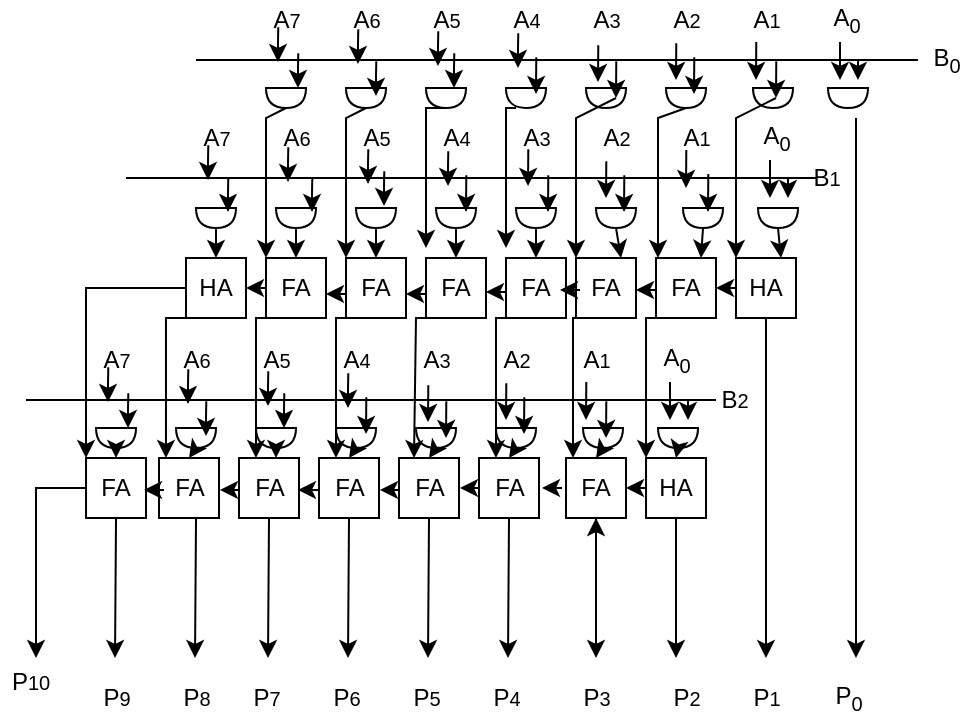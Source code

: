 <mxfile version="20.0.1" type="device"><diagram id="r0BHar3qwV59_Dzv_xej" name="Page-1"><mxGraphModel dx="1186" dy="668" grid="1" gridSize="10" guides="1" tooltips="1" connect="1" arrows="1" fold="1" page="1" pageScale="1" pageWidth="827" pageHeight="1169" math="0" shadow="0"><root><mxCell id="0"/><mxCell id="1" parent="0"/><mxCell id="f47VKZK4qj-E-9FwaQjD-2" value="A&lt;span style=&quot;font-size: 10px;&quot;&gt;4&lt;/span&gt;" style="text;html=1;align=center;verticalAlign=middle;resizable=0;points=[];autosize=1;strokeColor=none;fillColor=none;" parent="1" vertex="1"><mxGeometry x="280" y="191" width="30" height="20" as="geometry"/></mxCell><mxCell id="f47VKZK4qj-E-9FwaQjD-3" value="A&lt;sub&gt;0&lt;/sub&gt;" style="text;html=1;align=center;verticalAlign=middle;resizable=0;points=[];autosize=1;strokeColor=none;fillColor=none;" parent="1" vertex="1"><mxGeometry x="440" y="191" width="30" height="20" as="geometry"/></mxCell><mxCell id="f47VKZK4qj-E-9FwaQjD-4" value="A&lt;span style=&quot;font-size: 10px;&quot;&gt;5&lt;/span&gt;" style="text;html=1;align=center;verticalAlign=middle;resizable=0;points=[];autosize=1;strokeColor=none;fillColor=none;" parent="1" vertex="1"><mxGeometry x="240" y="191" width="30" height="20" as="geometry"/></mxCell><mxCell id="f47VKZK4qj-E-9FwaQjD-5" value="A&lt;span style=&quot;font-size: 10px;&quot;&gt;3&lt;/span&gt;" style="text;html=1;align=center;verticalAlign=middle;resizable=0;points=[];autosize=1;strokeColor=none;fillColor=none;" parent="1" vertex="1"><mxGeometry x="320" y="191" width="30" height="20" as="geometry"/></mxCell><mxCell id="f47VKZK4qj-E-9FwaQjD-6" value="A&lt;span style=&quot;font-size: 10px;&quot;&gt;2&lt;/span&gt;" style="text;html=1;align=center;verticalAlign=middle;resizable=0;points=[];autosize=1;strokeColor=none;fillColor=none;" parent="1" vertex="1"><mxGeometry x="360" y="191" width="30" height="20" as="geometry"/></mxCell><mxCell id="f47VKZK4qj-E-9FwaQjD-7" value="A&lt;span style=&quot;font-size: 10px;&quot;&gt;1&lt;/span&gt;" style="text;html=1;align=center;verticalAlign=middle;resizable=0;points=[];autosize=1;strokeColor=none;fillColor=none;" parent="1" vertex="1"><mxGeometry x="400" y="191" width="30" height="20" as="geometry"/></mxCell><mxCell id="f47VKZK4qj-E-9FwaQjD-10" value="A&lt;span style=&quot;font-size: 10px;&quot;&gt;6&lt;/span&gt;" style="text;html=1;align=center;verticalAlign=middle;resizable=0;points=[];autosize=1;strokeColor=none;fillColor=none;" parent="1" vertex="1"><mxGeometry x="200" y="191" width="30" height="20" as="geometry"/></mxCell><mxCell id="f47VKZK4qj-E-9FwaQjD-11" value="A&lt;span style=&quot;font-size: 10px;&quot;&gt;7&lt;br&gt;&lt;/span&gt;" style="text;html=1;align=center;verticalAlign=middle;resizable=0;points=[];autosize=1;strokeColor=none;fillColor=none;" parent="1" vertex="1"><mxGeometry x="160" y="191" width="30" height="20" as="geometry"/></mxCell><mxCell id="f47VKZK4qj-E-9FwaQjD-14" value="B&lt;sub&gt;0&lt;/sub&gt;" style="text;html=1;align=center;verticalAlign=middle;resizable=0;points=[];autosize=1;strokeColor=none;fillColor=none;" parent="1" vertex="1"><mxGeometry x="490" y="211" width="30" height="20" as="geometry"/></mxCell><mxCell id="f47VKZK4qj-E-9FwaQjD-15" value="B&lt;span style=&quot;font-size: 10px;&quot;&gt;1&lt;/span&gt;" style="text;html=1;align=center;verticalAlign=middle;resizable=0;points=[];autosize=1;strokeColor=none;fillColor=none;" parent="1" vertex="1"><mxGeometry x="430" y="270" width="30" height="20" as="geometry"/></mxCell><mxCell id="f47VKZK4qj-E-9FwaQjD-16" value="B&lt;span style=&quot;font-size: 10px;&quot;&gt;2&lt;/span&gt;" style="text;html=1;align=center;verticalAlign=middle;resizable=0;points=[];autosize=1;strokeColor=none;fillColor=none;" parent="1" vertex="1"><mxGeometry x="384" y="381" width="30" height="20" as="geometry"/></mxCell><mxCell id="f47VKZK4qj-E-9FwaQjD-17" value="" style="shape=or;whiteSpace=wrap;html=1;rotation=90;" parent="1" vertex="1"><mxGeometry x="451" y="230" width="10" height="20" as="geometry"/></mxCell><mxCell id="f47VKZK4qj-E-9FwaQjD-20" value="" style="shape=or;whiteSpace=wrap;html=1;rotation=90;" parent="1" vertex="1"><mxGeometry x="413.5" y="230" width="10" height="20" as="geometry"/></mxCell><mxCell id="f47VKZK4qj-E-9FwaQjD-21" value="" style="shape=or;whiteSpace=wrap;html=1;rotation=90;" parent="1" vertex="1"><mxGeometry x="370" y="230" width="10" height="20" as="geometry"/></mxCell><mxCell id="f47VKZK4qj-E-9FwaQjD-22" value="" style="shape=or;whiteSpace=wrap;html=1;rotation=90;" parent="1" vertex="1"><mxGeometry x="330" y="230" width="10" height="20" as="geometry"/></mxCell><mxCell id="f47VKZK4qj-E-9FwaQjD-23" value="" style="shape=or;whiteSpace=wrap;html=1;rotation=90;" parent="1" vertex="1"><mxGeometry x="290" y="230" width="10" height="20" as="geometry"/></mxCell><mxCell id="f47VKZK4qj-E-9FwaQjD-24" value="" style="shape=or;whiteSpace=wrap;html=1;rotation=90;" parent="1" vertex="1"><mxGeometry x="250" y="230" width="10" height="20" as="geometry"/></mxCell><mxCell id="f47VKZK4qj-E-9FwaQjD-25" value="" style="shape=or;whiteSpace=wrap;html=1;rotation=90;" parent="1" vertex="1"><mxGeometry x="210" y="230" width="10" height="20" as="geometry"/></mxCell><mxCell id="f47VKZK4qj-E-9FwaQjD-26" value="" style="shape=or;whiteSpace=wrap;html=1;rotation=90;" parent="1" vertex="1"><mxGeometry x="170" y="230" width="10" height="20" as="geometry"/></mxCell><mxCell id="f47VKZK4qj-E-9FwaQjD-27" value="" style="shape=or;whiteSpace=wrap;html=1;rotation=90;" parent="1" vertex="1"><mxGeometry x="416" y="290" width="10" height="20" as="geometry"/></mxCell><mxCell id="f47VKZK4qj-E-9FwaQjD-28" value="" style="shape=or;whiteSpace=wrap;html=1;rotation=90;" parent="1" vertex="1"><mxGeometry x="378.5" y="290" width="10" height="20" as="geometry"/></mxCell><mxCell id="f47VKZK4qj-E-9FwaQjD-29" value="" style="shape=or;whiteSpace=wrap;html=1;rotation=90;" parent="1" vertex="1"><mxGeometry x="335" y="290" width="10" height="20" as="geometry"/></mxCell><mxCell id="f47VKZK4qj-E-9FwaQjD-30" value="" style="shape=or;whiteSpace=wrap;html=1;rotation=90;" parent="1" vertex="1"><mxGeometry x="295" y="290" width="10" height="20" as="geometry"/></mxCell><mxCell id="f47VKZK4qj-E-9FwaQjD-31" value="" style="shape=or;whiteSpace=wrap;html=1;rotation=90;" parent="1" vertex="1"><mxGeometry x="255" y="290" width="10" height="20" as="geometry"/></mxCell><mxCell id="f47VKZK4qj-E-9FwaQjD-32" value="" style="shape=or;whiteSpace=wrap;html=1;rotation=90;" parent="1" vertex="1"><mxGeometry x="215" y="290" width="10" height="20" as="geometry"/></mxCell><mxCell id="f47VKZK4qj-E-9FwaQjD-33" value="" style="shape=or;whiteSpace=wrap;html=1;rotation=90;" parent="1" vertex="1"><mxGeometry x="175" y="290" width="10" height="20" as="geometry"/></mxCell><mxCell id="f47VKZK4qj-E-9FwaQjD-34" value="" style="shape=or;whiteSpace=wrap;html=1;rotation=90;" parent="1" vertex="1"><mxGeometry x="135" y="290" width="10" height="20" as="geometry"/></mxCell><mxCell id="f47VKZK4qj-E-9FwaQjD-43" value="" style="endArrow=none;html=1;rounded=0;entryX=0.033;entryY=0.5;entryDx=0;entryDy=0;entryPerimeter=0;" parent="1" target="f47VKZK4qj-E-9FwaQjD-14" edge="1"><mxGeometry width="50" height="50" relative="1" as="geometry"><mxPoint x="130" y="221" as="sourcePoint"/><mxPoint x="490" y="221" as="targetPoint"/></mxGeometry></mxCell><mxCell id="f47VKZK4qj-E-9FwaQjD-44" value="" style="endArrow=classic;html=1;rounded=0;exitX=0.4;exitY=1.05;exitDx=0;exitDy=0;exitPerimeter=0;" parent="1" source="f47VKZK4qj-E-9FwaQjD-3" edge="1"><mxGeometry width="50" height="50" relative="1" as="geometry"><mxPoint x="390" y="381" as="sourcePoint"/><mxPoint x="452" y="231" as="targetPoint"/></mxGeometry></mxCell><mxCell id="f47VKZK4qj-E-9FwaQjD-45" value="" style="endArrow=classic;html=1;rounded=0;" parent="1" edge="1"><mxGeometry width="50" height="50" relative="1" as="geometry"><mxPoint x="461" y="221" as="sourcePoint"/><mxPoint x="461" y="231" as="targetPoint"/><Array as="points"><mxPoint x="461" y="231"/></Array></mxGeometry></mxCell><mxCell id="f47VKZK4qj-E-9FwaQjD-47" value="" style="endArrow=classic;html=1;rounded=0;exitX=0.338;exitY=1.05;exitDx=0;exitDy=0;exitPerimeter=0;" parent="1" source="f47VKZK4qj-E-9FwaQjD-7" edge="1"><mxGeometry width="50" height="50" relative="1" as="geometry"><mxPoint x="390" y="231" as="sourcePoint"/><mxPoint x="410" y="231" as="targetPoint"/></mxGeometry></mxCell><mxCell id="f47VKZK4qj-E-9FwaQjD-48" value="" style="endArrow=classic;html=1;rounded=0;exitX=0.338;exitY=1.079;exitDx=0;exitDy=0;exitPerimeter=0;" parent="1" source="f47VKZK4qj-E-9FwaQjD-6" edge="1"><mxGeometry width="50" height="50" relative="1" as="geometry"><mxPoint x="390" y="231" as="sourcePoint"/><mxPoint x="370" y="231" as="targetPoint"/></mxGeometry></mxCell><mxCell id="f47VKZK4qj-E-9FwaQjD-49" value="" style="endArrow=classic;html=1;rounded=0;exitX=0.338;exitY=1.079;exitDx=0;exitDy=0;exitPerimeter=0;" parent="1" edge="1"><mxGeometry width="50" height="50" relative="1" as="geometry"><mxPoint x="331.14" y="213.58" as="sourcePoint"/><mxPoint x="331" y="232" as="targetPoint"/></mxGeometry></mxCell><mxCell id="f47VKZK4qj-E-9FwaQjD-50" value="" style="endArrow=classic;html=1;rounded=0;exitX=0.338;exitY=1.079;exitDx=0;exitDy=0;exitPerimeter=0;" parent="1" edge="1"><mxGeometry width="50" height="50" relative="1" as="geometry"><mxPoint x="340.14" y="221.58" as="sourcePoint"/><mxPoint x="340" y="240" as="targetPoint"/></mxGeometry></mxCell><mxCell id="f47VKZK4qj-E-9FwaQjD-51" value="" style="endArrow=classic;html=1;rounded=0;exitX=0.338;exitY=1.079;exitDx=0;exitDy=0;exitPerimeter=0;" parent="1" edge="1"><mxGeometry width="50" height="50" relative="1" as="geometry"><mxPoint x="379.14" y="219.58" as="sourcePoint"/><mxPoint x="379" y="238" as="targetPoint"/></mxGeometry></mxCell><mxCell id="f47VKZK4qj-E-9FwaQjD-52" value="" style="endArrow=classic;html=1;rounded=0;exitX=0.338;exitY=1.079;exitDx=0;exitDy=0;exitPerimeter=0;" parent="1" edge="1"><mxGeometry width="50" height="50" relative="1" as="geometry"><mxPoint x="420.14" y="221.58" as="sourcePoint"/><mxPoint x="420" y="240" as="targetPoint"/></mxGeometry></mxCell><mxCell id="f47VKZK4qj-E-9FwaQjD-53" value="" style="endArrow=classic;html=1;rounded=0;exitX=0.338;exitY=1.079;exitDx=0;exitDy=0;exitPerimeter=0;jumpSize=12;" parent="1" edge="1"><mxGeometry width="50" height="50" relative="1" as="geometry"><mxPoint x="300.14" y="219.58" as="sourcePoint"/><mxPoint x="300" y="238" as="targetPoint"/></mxGeometry></mxCell><mxCell id="f47VKZK4qj-E-9FwaQjD-54" value="" style="endArrow=classic;html=1;rounded=0;exitX=0.338;exitY=1.079;exitDx=0;exitDy=0;exitPerimeter=0;jumpSize=11;" parent="1" edge="1"><mxGeometry width="50" height="50" relative="1" as="geometry"><mxPoint x="291.14" y="207.58" as="sourcePoint"/><mxPoint x="291" y="225" as="targetPoint"/><Array as="points"><mxPoint x="291" y="215"/></Array></mxGeometry></mxCell><mxCell id="f47VKZK4qj-E-9FwaQjD-55" value="" style="endArrow=classic;html=1;rounded=0;exitX=0.338;exitY=1.079;exitDx=0;exitDy=0;exitPerimeter=0;jumpSize=11;" parent="1" edge="1"><mxGeometry width="50" height="50" relative="1" as="geometry"><mxPoint x="259.14" y="217.58" as="sourcePoint"/><mxPoint x="259" y="235" as="targetPoint"/><Array as="points"><mxPoint x="259" y="225"/></Array></mxGeometry></mxCell><mxCell id="f47VKZK4qj-E-9FwaQjD-56" value="" style="endArrow=classic;html=1;rounded=0;exitX=0.338;exitY=1.079;exitDx=0;exitDy=0;exitPerimeter=0;jumpSize=11;" parent="1" edge="1"><mxGeometry width="50" height="50" relative="1" as="geometry"><mxPoint x="251.14" y="206.58" as="sourcePoint"/><mxPoint x="251" y="224" as="targetPoint"/><Array as="points"><mxPoint x="251" y="214"/></Array></mxGeometry></mxCell><mxCell id="f47VKZK4qj-E-9FwaQjD-57" value="" style="endArrow=classic;html=1;rounded=0;exitX=0.338;exitY=1.079;exitDx=0;exitDy=0;exitPerimeter=0;jumpSize=11;" parent="1" edge="1"><mxGeometry width="50" height="50" relative="1" as="geometry"><mxPoint x="220.14" y="221.58" as="sourcePoint"/><mxPoint x="220" y="239" as="targetPoint"/><Array as="points"><mxPoint x="220" y="229"/></Array></mxGeometry></mxCell><mxCell id="f47VKZK4qj-E-9FwaQjD-60" value="" style="endArrow=classic;html=1;rounded=0;exitX=0.338;exitY=1.079;exitDx=0;exitDy=0;exitPerimeter=0;jumpSize=11;" parent="1" edge="1"><mxGeometry width="50" height="50" relative="1" as="geometry"><mxPoint x="211.14" y="205.58" as="sourcePoint"/><mxPoint x="211" y="223" as="targetPoint"/><Array as="points"><mxPoint x="211" y="213"/></Array></mxGeometry></mxCell><mxCell id="f47VKZK4qj-E-9FwaQjD-61" value="" style="endArrow=classic;html=1;rounded=0;exitX=0.338;exitY=1.079;exitDx=0;exitDy=0;exitPerimeter=0;jumpSize=11;" parent="1" edge="1"><mxGeometry width="50" height="50" relative="1" as="geometry"><mxPoint x="171.14" y="204.58" as="sourcePoint"/><mxPoint x="171" y="222" as="targetPoint"/><Array as="points"><mxPoint x="171" y="212"/></Array></mxGeometry></mxCell><mxCell id="f47VKZK4qj-E-9FwaQjD-62" value="" style="endArrow=classic;html=1;rounded=0;exitX=0.338;exitY=1.079;exitDx=0;exitDy=0;exitPerimeter=0;jumpSize=11;" parent="1" edge="1"><mxGeometry width="50" height="50" relative="1" as="geometry"><mxPoint x="181.14" y="217.58" as="sourcePoint"/><mxPoint x="181" y="235" as="targetPoint"/><Array as="points"><mxPoint x="181" y="225"/></Array></mxGeometry></mxCell><mxCell id="f47VKZK4qj-E-9FwaQjD-63" value="HA" style="rounded=0;whiteSpace=wrap;html=1;" parent="1" vertex="1"><mxGeometry x="400" y="320" width="30" height="30" as="geometry"/></mxCell><mxCell id="f47VKZK4qj-E-9FwaQjD-64" value="FA" style="rounded=0;whiteSpace=wrap;html=1;" parent="1" vertex="1"><mxGeometry x="360" y="320" width="30" height="30" as="geometry"/></mxCell><mxCell id="f47VKZK4qj-E-9FwaQjD-66" value="FA" style="rounded=0;whiteSpace=wrap;html=1;" parent="1" vertex="1"><mxGeometry x="320" y="320" width="30" height="30" as="geometry"/></mxCell><mxCell id="f47VKZK4qj-E-9FwaQjD-67" value="FA" style="rounded=0;whiteSpace=wrap;html=1;" parent="1" vertex="1"><mxGeometry x="285" y="320" width="30" height="30" as="geometry"/></mxCell><mxCell id="f47VKZK4qj-E-9FwaQjD-68" value="FA" style="rounded=0;whiteSpace=wrap;html=1;" parent="1" vertex="1"><mxGeometry x="245" y="320" width="30" height="30" as="geometry"/></mxCell><mxCell id="f47VKZK4qj-E-9FwaQjD-69" value="FA" style="rounded=0;whiteSpace=wrap;html=1;" parent="1" vertex="1"><mxGeometry x="205" y="320" width="30" height="30" as="geometry"/></mxCell><mxCell id="f47VKZK4qj-E-9FwaQjD-70" value="FA" style="rounded=0;whiteSpace=wrap;html=1;" parent="1" vertex="1"><mxGeometry x="165" y="320" width="30" height="30" as="geometry"/></mxCell><mxCell id="f47VKZK4qj-E-9FwaQjD-72" value="HA" style="rounded=0;whiteSpace=wrap;html=1;" parent="1" vertex="1"><mxGeometry x="125" y="320" width="30" height="30" as="geometry"/></mxCell><mxCell id="_jeh0tDP0vIeuaOVXRnH-8" style="edgeStyle=orthogonalEdgeStyle;rounded=0;orthogonalLoop=1;jettySize=auto;html=1;" edge="1" parent="1" source="f47VKZK4qj-E-9FwaQjD-75"><mxGeometry relative="1" as="geometry"><mxPoint x="330" y="450" as="targetPoint"/></mxGeometry></mxCell><mxCell id="f47VKZK4qj-E-9FwaQjD-75" value="FA" style="rounded=0;whiteSpace=wrap;html=1;" parent="1" vertex="1"><mxGeometry x="315" y="420" width="30" height="30" as="geometry"/></mxCell><mxCell id="f47VKZK4qj-E-9FwaQjD-76" value="FA" style="rounded=0;whiteSpace=wrap;html=1;" parent="1" vertex="1"><mxGeometry x="271.5" y="420" width="30" height="30" as="geometry"/></mxCell><mxCell id="f47VKZK4qj-E-9FwaQjD-77" value="FA" style="rounded=0;whiteSpace=wrap;html=1;" parent="1" vertex="1"><mxGeometry x="231.5" y="420" width="30" height="30" as="geometry"/></mxCell><mxCell id="f47VKZK4qj-E-9FwaQjD-78" value="FA" style="rounded=0;whiteSpace=wrap;html=1;" parent="1" vertex="1"><mxGeometry x="191.5" y="420" width="30" height="30" as="geometry"/></mxCell><mxCell id="f47VKZK4qj-E-9FwaQjD-79" value="FA" style="rounded=0;whiteSpace=wrap;html=1;" parent="1" vertex="1"><mxGeometry x="151.5" y="420" width="30" height="30" as="geometry"/></mxCell><mxCell id="f47VKZK4qj-E-9FwaQjD-80" value="FA" style="rounded=0;whiteSpace=wrap;html=1;" parent="1" vertex="1"><mxGeometry x="111.5" y="420" width="30" height="30" as="geometry"/></mxCell><mxCell id="f47VKZK4qj-E-9FwaQjD-100" value="A&lt;span style=&quot;font-size: 10px;&quot;&gt;4&lt;/span&gt;" style="text;html=1;align=center;verticalAlign=middle;resizable=0;points=[];autosize=1;strokeColor=none;fillColor=none;" parent="1" vertex="1"><mxGeometry x="245.01" y="250" width="30" height="20" as="geometry"/></mxCell><mxCell id="f47VKZK4qj-E-9FwaQjD-101" value="A&lt;sub&gt;0&lt;/sub&gt;" style="text;html=1;align=center;verticalAlign=middle;resizable=0;points=[];autosize=1;strokeColor=none;fillColor=none;" parent="1" vertex="1"><mxGeometry x="405.01" y="250" width="30" height="20" as="geometry"/></mxCell><mxCell id="f47VKZK4qj-E-9FwaQjD-102" value="A&lt;span style=&quot;font-size: 10px;&quot;&gt;5&lt;/span&gt;" style="text;html=1;align=center;verticalAlign=middle;resizable=0;points=[];autosize=1;strokeColor=none;fillColor=none;" parent="1" vertex="1"><mxGeometry x="205.01" y="250" width="30" height="20" as="geometry"/></mxCell><mxCell id="f47VKZK4qj-E-9FwaQjD-103" value="A&lt;span style=&quot;font-size: 10px;&quot;&gt;3&lt;/span&gt;" style="text;html=1;align=center;verticalAlign=middle;resizable=0;points=[];autosize=1;strokeColor=none;fillColor=none;" parent="1" vertex="1"><mxGeometry x="285.01" y="250" width="30" height="20" as="geometry"/></mxCell><mxCell id="f47VKZK4qj-E-9FwaQjD-104" value="A&lt;span style=&quot;font-size: 10px;&quot;&gt;2&lt;/span&gt;" style="text;html=1;align=center;verticalAlign=middle;resizable=0;points=[];autosize=1;strokeColor=none;fillColor=none;" parent="1" vertex="1"><mxGeometry x="325.01" y="250" width="30" height="20" as="geometry"/></mxCell><mxCell id="f47VKZK4qj-E-9FwaQjD-105" value="A&lt;span style=&quot;font-size: 10px;&quot;&gt;1&lt;/span&gt;" style="text;html=1;align=center;verticalAlign=middle;resizable=0;points=[];autosize=1;strokeColor=none;fillColor=none;" parent="1" vertex="1"><mxGeometry x="365.01" y="250" width="30" height="20" as="geometry"/></mxCell><mxCell id="f47VKZK4qj-E-9FwaQjD-106" value="A&lt;span style=&quot;font-size: 10px;&quot;&gt;6&lt;/span&gt;" style="text;html=1;align=center;verticalAlign=middle;resizable=0;points=[];autosize=1;strokeColor=none;fillColor=none;" parent="1" vertex="1"><mxGeometry x="165.01" y="250" width="30" height="20" as="geometry"/></mxCell><mxCell id="f47VKZK4qj-E-9FwaQjD-107" value="A&lt;span style=&quot;font-size: 10px;&quot;&gt;7&lt;br&gt;&lt;/span&gt;" style="text;html=1;align=center;verticalAlign=middle;resizable=0;points=[];autosize=1;strokeColor=none;fillColor=none;" parent="1" vertex="1"><mxGeometry x="125.01" y="250" width="30" height="20" as="geometry"/></mxCell><mxCell id="f47VKZK4qj-E-9FwaQjD-108" value="" style="endArrow=none;html=1;rounded=0;" parent="1" edge="1"><mxGeometry width="50" height="50" relative="1" as="geometry"><mxPoint x="95.01" y="280" as="sourcePoint"/><mxPoint x="440" y="280" as="targetPoint"/></mxGeometry></mxCell><mxCell id="f47VKZK4qj-E-9FwaQjD-109" value="" style="endArrow=classic;html=1;rounded=0;exitX=0.4;exitY=1.05;exitDx=0;exitDy=0;exitPerimeter=0;" parent="1" source="f47VKZK4qj-E-9FwaQjD-101" edge="1"><mxGeometry width="50" height="50" relative="1" as="geometry"><mxPoint x="355.01" y="440" as="sourcePoint"/><mxPoint x="417.01" y="290" as="targetPoint"/></mxGeometry></mxCell><mxCell id="f47VKZK4qj-E-9FwaQjD-110" value="" style="endArrow=classic;html=1;rounded=0;" parent="1" edge="1"><mxGeometry width="50" height="50" relative="1" as="geometry"><mxPoint x="426.01" y="280" as="sourcePoint"/><mxPoint x="426.01" y="290" as="targetPoint"/><Array as="points"/></mxGeometry></mxCell><mxCell id="f47VKZK4qj-E-9FwaQjD-111" value="" style="endArrow=classic;html=1;rounded=0;exitX=0.338;exitY=1.05;exitDx=0;exitDy=0;exitPerimeter=0;" parent="1" edge="1"><mxGeometry width="50" height="50" relative="1" as="geometry"><mxPoint x="375.15" y="266" as="sourcePoint"/><mxPoint x="375.01" y="285" as="targetPoint"/></mxGeometry></mxCell><mxCell id="f47VKZK4qj-E-9FwaQjD-112" value="" style="endArrow=classic;html=1;rounded=0;exitX=0.338;exitY=1.079;exitDx=0;exitDy=0;exitPerimeter=0;" parent="1" source="f47VKZK4qj-E-9FwaQjD-104" edge="1"><mxGeometry width="50" height="50" relative="1" as="geometry"><mxPoint x="355.01" y="290" as="sourcePoint"/><mxPoint x="335.01" y="290" as="targetPoint"/></mxGeometry></mxCell><mxCell id="f47VKZK4qj-E-9FwaQjD-113" value="" style="endArrow=classic;html=1;rounded=0;exitX=0.338;exitY=1.079;exitDx=0;exitDy=0;exitPerimeter=0;" parent="1" edge="1"><mxGeometry width="50" height="50" relative="1" as="geometry"><mxPoint x="296.15" y="265.58" as="sourcePoint"/><mxPoint x="296.01" y="284" as="targetPoint"/></mxGeometry></mxCell><mxCell id="f47VKZK4qj-E-9FwaQjD-114" value="" style="endArrow=classic;html=1;rounded=0;exitX=0.338;exitY=1.079;exitDx=0;exitDy=0;exitPerimeter=0;" parent="1" edge="1"><mxGeometry width="50" height="50" relative="1" as="geometry"><mxPoint x="344.15" y="278.58" as="sourcePoint"/><mxPoint x="344.01" y="297" as="targetPoint"/></mxGeometry></mxCell><mxCell id="f47VKZK4qj-E-9FwaQjD-115" value="" style="endArrow=classic;html=1;rounded=0;exitX=0.338;exitY=1.079;exitDx=0;exitDy=0;exitPerimeter=0;jumpSize=12;" parent="1" edge="1"><mxGeometry width="50" height="50" relative="1" as="geometry"><mxPoint x="265.15" y="278.58" as="sourcePoint"/><mxPoint x="265.01" y="297" as="targetPoint"/></mxGeometry></mxCell><mxCell id="f47VKZK4qj-E-9FwaQjD-116" value="" style="endArrow=classic;html=1;rounded=0;exitX=0.338;exitY=1.079;exitDx=0;exitDy=0;exitPerimeter=0;jumpSize=11;" parent="1" edge="1"><mxGeometry width="50" height="50" relative="1" as="geometry"><mxPoint x="256.15" y="266.58" as="sourcePoint"/><mxPoint x="256.01" y="284" as="targetPoint"/><Array as="points"><mxPoint x="256.01" y="274"/></Array></mxGeometry></mxCell><mxCell id="f47VKZK4qj-E-9FwaQjD-117" value="" style="endArrow=classic;html=1;rounded=0;exitX=0.338;exitY=1.079;exitDx=0;exitDy=0;exitPerimeter=0;jumpSize=11;" parent="1" edge="1"><mxGeometry width="50" height="50" relative="1" as="geometry"><mxPoint x="224.15" y="276.58" as="sourcePoint"/><mxPoint x="224.01" y="294" as="targetPoint"/><Array as="points"><mxPoint x="224.01" y="284"/></Array></mxGeometry></mxCell><mxCell id="f47VKZK4qj-E-9FwaQjD-118" value="" style="endArrow=classic;html=1;rounded=0;exitX=0.338;exitY=1.079;exitDx=0;exitDy=0;exitPerimeter=0;jumpSize=11;" parent="1" edge="1"><mxGeometry width="50" height="50" relative="1" as="geometry"><mxPoint x="216.15" y="265.58" as="sourcePoint"/><mxPoint x="216.01" y="283" as="targetPoint"/><Array as="points"><mxPoint x="216.01" y="273"/></Array></mxGeometry></mxCell><mxCell id="f47VKZK4qj-E-9FwaQjD-119" value="" style="endArrow=classic;html=1;rounded=0;exitX=0.338;exitY=1.079;exitDx=0;exitDy=0;exitPerimeter=0;jumpSize=11;" parent="1" edge="1"><mxGeometry width="50" height="50" relative="1" as="geometry"><mxPoint x="176.15" y="264.58" as="sourcePoint"/><mxPoint x="176.01" y="282" as="targetPoint"/><Array as="points"><mxPoint x="176.01" y="272"/></Array></mxGeometry></mxCell><mxCell id="f47VKZK4qj-E-9FwaQjD-120" value="" style="endArrow=classic;html=1;rounded=0;exitX=0.338;exitY=1.079;exitDx=0;exitDy=0;exitPerimeter=0;jumpSize=11;" parent="1" edge="1"><mxGeometry width="50" height="50" relative="1" as="geometry"><mxPoint x="136.15" y="263.58" as="sourcePoint"/><mxPoint x="136.01" y="281" as="targetPoint"/><Array as="points"><mxPoint x="136.01" y="271"/></Array></mxGeometry></mxCell><mxCell id="f47VKZK4qj-E-9FwaQjD-121" value="" style="endArrow=classic;html=1;rounded=0;exitX=0.338;exitY=1.079;exitDx=0;exitDy=0;exitPerimeter=0;jumpSize=11;" parent="1" edge="1"><mxGeometry width="50" height="50" relative="1" as="geometry"><mxPoint x="146.15" y="279.58" as="sourcePoint"/><mxPoint x="146.01" y="297" as="targetPoint"/><Array as="points"><mxPoint x="146.01" y="287"/></Array></mxGeometry></mxCell><mxCell id="f47VKZK4qj-E-9FwaQjD-122" value="" style="endArrow=classic;html=1;rounded=0;exitX=0.338;exitY=1.079;exitDx=0;exitDy=0;exitPerimeter=0;jumpSize=11;" parent="1" edge="1"><mxGeometry width="50" height="50" relative="1" as="geometry"><mxPoint x="188.15" y="279.58" as="sourcePoint"/><mxPoint x="188.01" y="297" as="targetPoint"/><Array as="points"><mxPoint x="188.01" y="287"/></Array></mxGeometry></mxCell><mxCell id="f47VKZK4qj-E-9FwaQjD-124" value="" style="endArrow=classic;html=1;rounded=0;exitX=0.338;exitY=1.079;exitDx=0;exitDy=0;exitPerimeter=0;" parent="1" edge="1"><mxGeometry width="50" height="50" relative="1" as="geometry"><mxPoint x="306.15" y="278.58" as="sourcePoint"/><mxPoint x="306.01" y="297" as="targetPoint"/></mxGeometry></mxCell><mxCell id="f47VKZK4qj-E-9FwaQjD-125" value="" style="endArrow=classic;html=1;rounded=0;exitX=0.338;exitY=1.05;exitDx=0;exitDy=0;exitPerimeter=0;" parent="1" edge="1"><mxGeometry width="50" height="50" relative="1" as="geometry"><mxPoint x="386.15" y="278" as="sourcePoint"/><mxPoint x="386.01" y="297" as="targetPoint"/></mxGeometry></mxCell><mxCell id="f47VKZK4qj-E-9FwaQjD-127" value="" style="endArrow=classic;html=1;rounded=0;jumpSize=11;" parent="1" edge="1"><mxGeometry width="50" height="50" relative="1" as="geometry"><mxPoint x="460" y="250" as="sourcePoint"/><mxPoint x="460" y="520" as="targetPoint"/></mxGeometry></mxCell><mxCell id="f47VKZK4qj-E-9FwaQjD-128" value="" style="endArrow=classic;html=1;rounded=0;jumpSize=11;entryX=0;entryY=0;entryDx=0;entryDy=0;" parent="1" target="f47VKZK4qj-E-9FwaQjD-63" edge="1"><mxGeometry width="50" height="50" relative="1" as="geometry"><mxPoint x="420" y="240" as="sourcePoint"/><mxPoint x="406" y="450" as="targetPoint"/><Array as="points"><mxPoint x="400" y="250"/></Array></mxGeometry></mxCell><mxCell id="f47VKZK4qj-E-9FwaQjD-129" value="" style="endArrow=classic;html=1;rounded=0;jumpSize=11;exitX=1;exitY=0.5;exitDx=0;exitDy=0;exitPerimeter=0;entryX=0.75;entryY=0;entryDx=0;entryDy=0;" parent="1" edge="1"><mxGeometry width="50" height="50" relative="1" as="geometry"><mxPoint x="421" y="305" as="sourcePoint"/><mxPoint x="422.5" y="320" as="targetPoint"/></mxGeometry></mxCell><mxCell id="f47VKZK4qj-E-9FwaQjD-130" value="" style="endArrow=classic;html=1;rounded=0;jumpSize=11;entryX=0;entryY=0;entryDx=0;entryDy=0;exitX=1;exitY=0.5;exitDx=0;exitDy=0;exitPerimeter=0;" parent="1" edge="1" source="f47VKZK4qj-E-9FwaQjD-21"><mxGeometry width="50" height="50" relative="1" as="geometry"><mxPoint x="380" y="250" as="sourcePoint"/><mxPoint x="361" y="320" as="targetPoint"/><Array as="points"><mxPoint x="361" y="250"/></Array></mxGeometry></mxCell><mxCell id="f47VKZK4qj-E-9FwaQjD-131" value="" style="endArrow=classic;html=1;rounded=0;jumpSize=11;exitX=1;exitY=0.5;exitDx=0;exitDy=0;exitPerimeter=0;entryX=0.75;entryY=0;entryDx=0;entryDy=0;" parent="1" source="f47VKZK4qj-E-9FwaQjD-28" target="f47VKZK4qj-E-9FwaQjD-64" edge="1"><mxGeometry width="50" height="50" relative="1" as="geometry"><mxPoint x="390" y="370" as="sourcePoint"/><mxPoint x="440" y="320" as="targetPoint"/></mxGeometry></mxCell><mxCell id="f47VKZK4qj-E-9FwaQjD-132" value="" style="endArrow=classic;html=1;rounded=0;jumpSize=11;entryX=0;entryY=0;entryDx=0;entryDy=0;" parent="1" edge="1"><mxGeometry width="50" height="50" relative="1" as="geometry"><mxPoint x="340" y="240" as="sourcePoint"/><mxPoint x="320" y="320" as="targetPoint"/><Array as="points"><mxPoint x="320" y="250"/></Array></mxGeometry></mxCell><mxCell id="f47VKZK4qj-E-9FwaQjD-134" value="" style="endArrow=classic;html=1;rounded=0;jumpSize=11;exitX=1;exitY=0.5;exitDx=0;exitDy=0;exitPerimeter=0;entryX=0.75;entryY=0;entryDx=0;entryDy=0;" parent="1" source="f47VKZK4qj-E-9FwaQjD-29" target="f47VKZK4qj-E-9FwaQjD-66" edge="1"><mxGeometry width="50" height="50" relative="1" as="geometry"><mxPoint x="390" y="370" as="sourcePoint"/><mxPoint x="440" y="320" as="targetPoint"/></mxGeometry></mxCell><mxCell id="f47VKZK4qj-E-9FwaQjD-135" value="A&lt;span style=&quot;font-size: 10px;&quot;&gt;4&lt;/span&gt;" style="text;html=1;align=center;verticalAlign=middle;resizable=0;points=[];autosize=1;strokeColor=none;fillColor=none;" parent="1" vertex="1"><mxGeometry x="195.01" y="361" width="30" height="20" as="geometry"/></mxCell><mxCell id="f47VKZK4qj-E-9FwaQjD-136" value="A&lt;sub&gt;0&lt;/sub&gt;" style="text;html=1;align=center;verticalAlign=middle;resizable=0;points=[];autosize=1;strokeColor=none;fillColor=none;" parent="1" vertex="1"><mxGeometry x="355.01" y="361" width="30" height="20" as="geometry"/></mxCell><mxCell id="f47VKZK4qj-E-9FwaQjD-137" value="A&lt;span style=&quot;font-size: 10px;&quot;&gt;5&lt;/span&gt;" style="text;html=1;align=center;verticalAlign=middle;resizable=0;points=[];autosize=1;strokeColor=none;fillColor=none;" parent="1" vertex="1"><mxGeometry x="155.01" y="361" width="30" height="20" as="geometry"/></mxCell><mxCell id="f47VKZK4qj-E-9FwaQjD-138" value="A&lt;span style=&quot;font-size: 10px;&quot;&gt;3&lt;/span&gt;" style="text;html=1;align=center;verticalAlign=middle;resizable=0;points=[];autosize=1;strokeColor=none;fillColor=none;" parent="1" vertex="1"><mxGeometry x="235.01" y="361" width="30" height="20" as="geometry"/></mxCell><mxCell id="f47VKZK4qj-E-9FwaQjD-139" value="A&lt;span style=&quot;font-size: 10px;&quot;&gt;2&lt;/span&gt;" style="text;html=1;align=center;verticalAlign=middle;resizable=0;points=[];autosize=1;strokeColor=none;fillColor=none;" parent="1" vertex="1"><mxGeometry x="275.01" y="361" width="30" height="20" as="geometry"/></mxCell><mxCell id="f47VKZK4qj-E-9FwaQjD-140" value="A&lt;span style=&quot;font-size: 10px;&quot;&gt;1&lt;/span&gt;" style="text;html=1;align=center;verticalAlign=middle;resizable=0;points=[];autosize=1;strokeColor=none;fillColor=none;" parent="1" vertex="1"><mxGeometry x="315.01" y="361" width="30" height="20" as="geometry"/></mxCell><mxCell id="f47VKZK4qj-E-9FwaQjD-141" value="A&lt;span style=&quot;font-size: 10px;&quot;&gt;6&lt;/span&gt;" style="text;html=1;align=center;verticalAlign=middle;resizable=0;points=[];autosize=1;strokeColor=none;fillColor=none;" parent="1" vertex="1"><mxGeometry x="115.01" y="361" width="30" height="20" as="geometry"/></mxCell><mxCell id="f47VKZK4qj-E-9FwaQjD-142" value="A&lt;span style=&quot;font-size: 10px;&quot;&gt;7&lt;br&gt;&lt;/span&gt;" style="text;html=1;align=center;verticalAlign=middle;resizable=0;points=[];autosize=1;strokeColor=none;fillColor=none;" parent="1" vertex="1"><mxGeometry x="75.01" y="361" width="30" height="20" as="geometry"/></mxCell><mxCell id="f47VKZK4qj-E-9FwaQjD-144" value="" style="shape=or;whiteSpace=wrap;html=1;rotation=90;" parent="1" vertex="1"><mxGeometry x="366.01" y="400" width="10" height="20" as="geometry"/></mxCell><mxCell id="f47VKZK4qj-E-9FwaQjD-145" value="" style="shape=or;whiteSpace=wrap;html=1;rotation=90;" parent="1" vertex="1"><mxGeometry x="328.51" y="400" width="10" height="20" as="geometry"/></mxCell><mxCell id="f47VKZK4qj-E-9FwaQjD-146" value="" style="shape=or;whiteSpace=wrap;html=1;rotation=90;" parent="1" vertex="1"><mxGeometry x="285.01" y="400" width="10" height="20" as="geometry"/></mxCell><mxCell id="f47VKZK4qj-E-9FwaQjD-147" value="" style="shape=or;whiteSpace=wrap;html=1;rotation=90;" parent="1" vertex="1"><mxGeometry x="245.01" y="400" width="10" height="20" as="geometry"/></mxCell><mxCell id="f47VKZK4qj-E-9FwaQjD-148" value="" style="shape=or;whiteSpace=wrap;html=1;rotation=90;" parent="1" vertex="1"><mxGeometry x="205.01" y="400" width="10" height="20" as="geometry"/></mxCell><mxCell id="f47VKZK4qj-E-9FwaQjD-149" value="" style="shape=or;whiteSpace=wrap;html=1;rotation=90;" parent="1" vertex="1"><mxGeometry x="165.01" y="400" width="10" height="20" as="geometry"/></mxCell><mxCell id="f47VKZK4qj-E-9FwaQjD-150" value="" style="shape=or;whiteSpace=wrap;html=1;rotation=90;" parent="1" vertex="1"><mxGeometry x="125.01" y="400" width="10" height="20" as="geometry"/></mxCell><mxCell id="f47VKZK4qj-E-9FwaQjD-151" value="" style="shape=or;whiteSpace=wrap;html=1;rotation=90;" parent="1" vertex="1"><mxGeometry x="85.01" y="400" width="10" height="20" as="geometry"/></mxCell><mxCell id="f47VKZK4qj-E-9FwaQjD-152" value="" style="endArrow=none;html=1;rounded=0;" parent="1" edge="1"><mxGeometry width="50" height="50" relative="1" as="geometry"><mxPoint x="45.01" y="391" as="sourcePoint"/><mxPoint x="390" y="391" as="targetPoint"/></mxGeometry></mxCell><mxCell id="f47VKZK4qj-E-9FwaQjD-153" value="" style="endArrow=classic;html=1;rounded=0;exitX=0.4;exitY=1.05;exitDx=0;exitDy=0;exitPerimeter=0;" parent="1" source="f47VKZK4qj-E-9FwaQjD-136" edge="1"><mxGeometry width="50" height="50" relative="1" as="geometry"><mxPoint x="305.01" y="551" as="sourcePoint"/><mxPoint x="367.01" y="401" as="targetPoint"/></mxGeometry></mxCell><mxCell id="f47VKZK4qj-E-9FwaQjD-154" value="" style="endArrow=classic;html=1;rounded=0;" parent="1" edge="1"><mxGeometry width="50" height="50" relative="1" as="geometry"><mxPoint x="376.01" y="391" as="sourcePoint"/><mxPoint x="376.01" y="401" as="targetPoint"/><Array as="points"><mxPoint x="376.01" y="401"/></Array></mxGeometry></mxCell><mxCell id="f47VKZK4qj-E-9FwaQjD-155" value="" style="endArrow=classic;html=1;rounded=0;exitX=0.338;exitY=1.05;exitDx=0;exitDy=0;exitPerimeter=0;" parent="1" source="f47VKZK4qj-E-9FwaQjD-140" edge="1"><mxGeometry width="50" height="50" relative="1" as="geometry"><mxPoint x="305.01" y="401" as="sourcePoint"/><mxPoint x="325.01" y="401" as="targetPoint"/></mxGeometry></mxCell><mxCell id="f47VKZK4qj-E-9FwaQjD-156" value="" style="endArrow=classic;html=1;rounded=0;exitX=0.338;exitY=1.079;exitDx=0;exitDy=0;exitPerimeter=0;" parent="1" source="f47VKZK4qj-E-9FwaQjD-139" edge="1"><mxGeometry width="50" height="50" relative="1" as="geometry"><mxPoint x="305.01" y="401" as="sourcePoint"/><mxPoint x="285.01" y="401" as="targetPoint"/></mxGeometry></mxCell><mxCell id="f47VKZK4qj-E-9FwaQjD-157" value="" style="endArrow=classic;html=1;rounded=0;exitX=0.338;exitY=1.079;exitDx=0;exitDy=0;exitPerimeter=0;" parent="1" edge="1"><mxGeometry width="50" height="50" relative="1" as="geometry"><mxPoint x="246.15" y="383.58" as="sourcePoint"/><mxPoint x="246.01" y="402" as="targetPoint"/></mxGeometry></mxCell><mxCell id="f47VKZK4qj-E-9FwaQjD-158" value="" style="endArrow=classic;html=1;rounded=0;exitX=0.338;exitY=1.079;exitDx=0;exitDy=0;exitPerimeter=0;" parent="1" edge="1"><mxGeometry width="50" height="50" relative="1" as="geometry"><mxPoint x="255.15" y="391.58" as="sourcePoint"/><mxPoint x="255.01" y="410" as="targetPoint"/></mxGeometry></mxCell><mxCell id="f47VKZK4qj-E-9FwaQjD-159" value="" style="endArrow=classic;html=1;rounded=0;exitX=0.338;exitY=1.079;exitDx=0;exitDy=0;exitPerimeter=0;" parent="1" edge="1"><mxGeometry width="50" height="50" relative="1" as="geometry"><mxPoint x="294.15" y="389.58" as="sourcePoint"/><mxPoint x="294.01" y="408" as="targetPoint"/></mxGeometry></mxCell><mxCell id="f47VKZK4qj-E-9FwaQjD-160" value="" style="endArrow=classic;html=1;rounded=0;exitX=0.338;exitY=1.079;exitDx=0;exitDy=0;exitPerimeter=0;" parent="1" edge="1"><mxGeometry width="50" height="50" relative="1" as="geometry"><mxPoint x="335.15" y="391.58" as="sourcePoint"/><mxPoint x="335.01" y="410" as="targetPoint"/></mxGeometry></mxCell><mxCell id="f47VKZK4qj-E-9FwaQjD-161" value="" style="endArrow=classic;html=1;rounded=0;exitX=0.338;exitY=1.079;exitDx=0;exitDy=0;exitPerimeter=0;jumpSize=12;" parent="1" edge="1"><mxGeometry width="50" height="50" relative="1" as="geometry"><mxPoint x="215.15" y="389.58" as="sourcePoint"/><mxPoint x="215.01" y="408" as="targetPoint"/></mxGeometry></mxCell><mxCell id="f47VKZK4qj-E-9FwaQjD-162" value="" style="endArrow=classic;html=1;rounded=0;exitX=0.338;exitY=1.079;exitDx=0;exitDy=0;exitPerimeter=0;jumpSize=11;" parent="1" edge="1"><mxGeometry width="50" height="50" relative="1" as="geometry"><mxPoint x="206.15" y="377.58" as="sourcePoint"/><mxPoint x="206.01" y="395" as="targetPoint"/><Array as="points"><mxPoint x="206.01" y="385"/></Array></mxGeometry></mxCell><mxCell id="f47VKZK4qj-E-9FwaQjD-163" value="" style="endArrow=classic;html=1;rounded=0;exitX=0.338;exitY=1.079;exitDx=0;exitDy=0;exitPerimeter=0;jumpSize=11;" parent="1" edge="1"><mxGeometry width="50" height="50" relative="1" as="geometry"><mxPoint x="174.15" y="387.58" as="sourcePoint"/><mxPoint x="174.01" y="405" as="targetPoint"/><Array as="points"><mxPoint x="174.01" y="395"/></Array></mxGeometry></mxCell><mxCell id="f47VKZK4qj-E-9FwaQjD-164" value="" style="endArrow=classic;html=1;rounded=0;exitX=0.338;exitY=1.079;exitDx=0;exitDy=0;exitPerimeter=0;jumpSize=11;" parent="1" edge="1"><mxGeometry width="50" height="50" relative="1" as="geometry"><mxPoint x="166.15" y="376.58" as="sourcePoint"/><mxPoint x="166.01" y="394" as="targetPoint"/><Array as="points"><mxPoint x="166.01" y="384"/></Array></mxGeometry></mxCell><mxCell id="f47VKZK4qj-E-9FwaQjD-165" value="" style="endArrow=classic;html=1;rounded=0;exitX=0.338;exitY=1.079;exitDx=0;exitDy=0;exitPerimeter=0;jumpSize=11;" parent="1" edge="1"><mxGeometry width="50" height="50" relative="1" as="geometry"><mxPoint x="135.15" y="391.58" as="sourcePoint"/><mxPoint x="135.01" y="409" as="targetPoint"/><Array as="points"><mxPoint x="135.01" y="399"/></Array></mxGeometry></mxCell><mxCell id="f47VKZK4qj-E-9FwaQjD-166" value="" style="endArrow=classic;html=1;rounded=0;exitX=0.338;exitY=1.079;exitDx=0;exitDy=0;exitPerimeter=0;jumpSize=11;" parent="1" edge="1"><mxGeometry width="50" height="50" relative="1" as="geometry"><mxPoint x="126.15" y="375.58" as="sourcePoint"/><mxPoint x="126.01" y="393" as="targetPoint"/><Array as="points"><mxPoint x="126.01" y="383"/></Array></mxGeometry></mxCell><mxCell id="f47VKZK4qj-E-9FwaQjD-167" value="" style="endArrow=classic;html=1;rounded=0;exitX=0.338;exitY=1.079;exitDx=0;exitDy=0;exitPerimeter=0;jumpSize=11;" parent="1" edge="1"><mxGeometry width="50" height="50" relative="1" as="geometry"><mxPoint x="86.15" y="374.58" as="sourcePoint"/><mxPoint x="86.01" y="392" as="targetPoint"/><Array as="points"><mxPoint x="86.01" y="382"/></Array></mxGeometry></mxCell><mxCell id="f47VKZK4qj-E-9FwaQjD-168" value="" style="endArrow=classic;html=1;rounded=0;exitX=0.338;exitY=1.079;exitDx=0;exitDy=0;exitPerimeter=0;jumpSize=11;" parent="1" edge="1"><mxGeometry width="50" height="50" relative="1" as="geometry"><mxPoint x="96.15" y="387.58" as="sourcePoint"/><mxPoint x="96.01" y="405" as="targetPoint"/><Array as="points"><mxPoint x="96.01" y="395"/></Array></mxGeometry></mxCell><mxCell id="f47VKZK4qj-E-9FwaQjD-169" value="" style="endArrow=classic;html=1;rounded=0;jumpSize=11;exitX=0.5;exitY=1;exitDx=0;exitDy=0;" parent="1" source="f47VKZK4qj-E-9FwaQjD-63" edge="1"><mxGeometry width="50" height="50" relative="1" as="geometry"><mxPoint x="470" y="260" as="sourcePoint"/><mxPoint x="415" y="520" as="targetPoint"/></mxGeometry></mxCell><mxCell id="iwn3af5ltd_q6KTBFQcG-1" value="HA" style="rounded=0;whiteSpace=wrap;html=1;" parent="1" vertex="1"><mxGeometry x="355.01" y="420" width="30" height="30" as="geometry"/></mxCell><mxCell id="iwn3af5ltd_q6KTBFQcG-2" value="FA" style="rounded=0;whiteSpace=wrap;html=1;" parent="1" vertex="1"><mxGeometry x="75.01" y="420" width="30" height="30" as="geometry"/></mxCell><mxCell id="iwn3af5ltd_q6KTBFQcG-3" value="" style="endArrow=classic;html=1;rounded=0;jumpSize=11;exitX=0.5;exitY=0;exitDx=0;exitDy=0;exitPerimeter=0;entryX=0;entryY=0;entryDx=0;entryDy=0;" parent="1" edge="1"><mxGeometry width="50" height="50" relative="1" as="geometry"><mxPoint x="375.02" y="350" as="sourcePoint"/><mxPoint x="355.01" y="420" as="targetPoint"/><Array as="points"><mxPoint x="355.01" y="350"/></Array></mxGeometry></mxCell><mxCell id="iwn3af5ltd_q6KTBFQcG-4" value="" style="endArrow=classic;html=1;rounded=0;entryX=1;entryY=0.5;entryDx=0;entryDy=0;exitX=0;exitY=0.5;exitDx=0;exitDy=0;" parent="1" source="f47VKZK4qj-E-9FwaQjD-63" target="f47VKZK4qj-E-9FwaQjD-64" edge="1"><mxGeometry width="50" height="50" relative="1" as="geometry"><mxPoint x="390" y="380" as="sourcePoint"/><mxPoint x="440" y="330" as="targetPoint"/></mxGeometry></mxCell><mxCell id="iwn3af5ltd_q6KTBFQcG-5" value="" style="endArrow=classic;html=1;rounded=0;exitX=0.5;exitY=1;exitDx=0;exitDy=0;" parent="1" source="iwn3af5ltd_q6KTBFQcG-1" edge="1"><mxGeometry width="50" height="50" relative="1" as="geometry"><mxPoint x="390" y="380" as="sourcePoint"/><mxPoint x="370" y="520" as="targetPoint"/></mxGeometry></mxCell><mxCell id="iwn3af5ltd_q6KTBFQcG-6" value="P&lt;sub&gt;0&lt;/sub&gt;" style="text;html=1;align=center;verticalAlign=middle;resizable=0;points=[];autosize=1;strokeColor=none;fillColor=none;" parent="1" vertex="1"><mxGeometry x="441" y="530" width="30" height="20" as="geometry"/></mxCell><mxCell id="iwn3af5ltd_q6KTBFQcG-7" value="P&lt;span style=&quot;font-size: 10px;&quot;&gt;1&lt;/span&gt;" style="text;html=1;align=center;verticalAlign=middle;resizable=0;points=[];autosize=1;strokeColor=none;fillColor=none;" parent="1" vertex="1"><mxGeometry x="400" y="530" width="30" height="20" as="geometry"/></mxCell><mxCell id="iwn3af5ltd_q6KTBFQcG-8" value="P&lt;span style=&quot;font-size: 10px;&quot;&gt;2&lt;/span&gt;" style="text;html=1;align=center;verticalAlign=middle;resizable=0;points=[];autosize=1;strokeColor=none;fillColor=none;" parent="1" vertex="1"><mxGeometry x="360" y="530" width="30" height="20" as="geometry"/></mxCell><mxCell id="iwn3af5ltd_q6KTBFQcG-9" value="" style="endArrow=classic;html=1;rounded=0;entryX=1;entryY=0.5;entryDx=0;entryDy=0;exitX=0;exitY=0.5;exitDx=0;exitDy=0;" parent="1" edge="1"><mxGeometry width="50" height="50" relative="1" as="geometry"><mxPoint x="360" y="336" as="sourcePoint"/><mxPoint x="350" y="336" as="targetPoint"/></mxGeometry></mxCell><mxCell id="iwn3af5ltd_q6KTBFQcG-10" value="" style="endArrow=classic;html=1;rounded=0;exitX=0;exitY=0.5;exitDx=0;exitDy=0;entryX=1;entryY=0.5;entryDx=0;entryDy=0;" parent="1" source="iwn3af5ltd_q6KTBFQcG-1" target="f47VKZK4qj-E-9FwaQjD-75" edge="1"><mxGeometry width="50" height="50" relative="1" as="geometry"><mxPoint x="390" y="380" as="sourcePoint"/><mxPoint x="440" y="330" as="targetPoint"/></mxGeometry></mxCell><mxCell id="iwn3af5ltd_q6KTBFQcG-11" value="" style="endArrow=classic;html=1;rounded=0;exitX=0;exitY=0.5;exitDx=0;exitDy=0;entryX=0;entryY=0;entryDx=0;entryDy=0;" parent="1" source="f47VKZK4qj-E-9FwaQjD-72" target="iwn3af5ltd_q6KTBFQcG-2" edge="1"><mxGeometry width="50" height="50" relative="1" as="geometry"><mxPoint x="390" y="440" as="sourcePoint"/><mxPoint x="440" y="390" as="targetPoint"/><Array as="points"><mxPoint x="110" y="335"/><mxPoint x="75" y="335"/></Array></mxGeometry></mxCell><mxCell id="iwn3af5ltd_q6KTBFQcG-12" value="" style="endArrow=classic;html=1;rounded=0;jumpSize=11;exitX=0.5;exitY=0;exitDx=0;exitDy=0;exitPerimeter=0;entryX=0;entryY=0;entryDx=0;entryDy=0;" parent="1" edge="1"><mxGeometry width="50" height="50" relative="1" as="geometry"><mxPoint x="300" y="350" as="sourcePoint"/><mxPoint x="279.99" y="420" as="targetPoint"/><Array as="points"><mxPoint x="279.99" y="350"/></Array></mxGeometry></mxCell><mxCell id="iwn3af5ltd_q6KTBFQcG-13" value="" style="endArrow=classic;html=1;rounded=0;jumpSize=11;exitX=0.5;exitY=0;exitDx=0;exitDy=0;exitPerimeter=0;entryX=0;entryY=0;entryDx=0;entryDy=0;" parent="1" edge="1"><mxGeometry width="50" height="50" relative="1" as="geometry"><mxPoint x="338.51" y="350" as="sourcePoint"/><mxPoint x="318.5" y="420" as="targetPoint"/><Array as="points"><mxPoint x="318.5" y="350"/></Array></mxGeometry></mxCell><mxCell id="iwn3af5ltd_q6KTBFQcG-14" value="" style="endArrow=classic;html=1;rounded=0;jumpSize=11;exitX=0.5;exitY=0;exitDx=0;exitDy=0;exitPerimeter=0;entryX=0.25;entryY=0;entryDx=0;entryDy=0;" parent="1" target="f47VKZK4qj-E-9FwaQjD-77" edge="1"><mxGeometry width="50" height="50" relative="1" as="geometry"><mxPoint x="261.5" y="350" as="sourcePoint"/><mxPoint x="230" y="420" as="targetPoint"/><Array as="points"><mxPoint x="240" y="350"/></Array></mxGeometry></mxCell><mxCell id="iwn3af5ltd_q6KTBFQcG-15" value="" style="endArrow=classic;html=1;rounded=0;jumpSize=11;exitX=0.5;exitY=0;exitDx=0;exitDy=0;exitPerimeter=0;entryX=0;entryY=0;entryDx=0;entryDy=0;" parent="1" edge="1"><mxGeometry width="50" height="50" relative="1" as="geometry"><mxPoint x="220.01" y="350" as="sourcePoint"/><mxPoint x="200" y="420" as="targetPoint"/><Array as="points"><mxPoint x="200" y="350"/></Array></mxGeometry></mxCell><mxCell id="iwn3af5ltd_q6KTBFQcG-16" value="" style="endArrow=classic;html=1;rounded=0;jumpSize=11;exitX=0.5;exitY=0;exitDx=0;exitDy=0;exitPerimeter=0;entryX=0;entryY=0;entryDx=0;entryDy=0;" parent="1" edge="1"><mxGeometry width="50" height="50" relative="1" as="geometry"><mxPoint x="180" y="350" as="sourcePoint"/><mxPoint x="159.99" y="420" as="targetPoint"/><Array as="points"><mxPoint x="159.99" y="350"/></Array></mxGeometry></mxCell><mxCell id="iwn3af5ltd_q6KTBFQcG-17" value="" style="endArrow=classic;html=1;rounded=0;jumpSize=11;exitX=0.5;exitY=0;exitDx=0;exitDy=0;exitPerimeter=0;entryX=0;entryY=0;entryDx=0;entryDy=0;" parent="1" edge="1"><mxGeometry width="50" height="50" relative="1" as="geometry"><mxPoint x="135" y="350" as="sourcePoint"/><mxPoint x="114.99" y="420" as="targetPoint"/><Array as="points"><mxPoint x="114.99" y="350"/></Array></mxGeometry></mxCell><mxCell id="_jeh0tDP0vIeuaOVXRnH-1" value="" style="endArrow=classic;html=1;rounded=0;jumpSize=11;entryX=0;entryY=0;entryDx=0;entryDy=0;" edge="1" parent="1"><mxGeometry width="50" height="50" relative="1" as="geometry"><mxPoint x="290" y="245" as="sourcePoint"/><mxPoint x="285" y="315" as="targetPoint"/><Array as="points"><mxPoint x="285" y="245"/></Array></mxGeometry></mxCell><mxCell id="_jeh0tDP0vIeuaOVXRnH-2" value="" style="endArrow=classic;html=1;rounded=0;jumpSize=11;exitX=1;exitY=0.5;exitDx=0;exitDy=0;exitPerimeter=0;entryX=0;entryY=0;entryDx=0;entryDy=0;" edge="1" parent="1" source="f47VKZK4qj-E-9FwaQjD-24"><mxGeometry width="50" height="50" relative="1" as="geometry"><mxPoint x="265.01" y="245" as="sourcePoint"/><mxPoint x="245" y="315" as="targetPoint"/><Array as="points"><mxPoint x="245" y="245"/></Array></mxGeometry></mxCell><mxCell id="_jeh0tDP0vIeuaOVXRnH-3" value="" style="endArrow=classic;html=1;rounded=0;jumpSize=11;entryX=0;entryY=0;entryDx=0;entryDy=0;exitX=1;exitY=0.5;exitDx=0;exitDy=0;exitPerimeter=0;" edge="1" parent="1" source="f47VKZK4qj-E-9FwaQjD-25"><mxGeometry width="50" height="50" relative="1" as="geometry"><mxPoint x="220" y="240" as="sourcePoint"/><mxPoint x="205.01" y="320" as="targetPoint"/><Array as="points"><mxPoint x="205.01" y="250"/></Array></mxGeometry></mxCell><mxCell id="_jeh0tDP0vIeuaOVXRnH-4" value="" style="endArrow=classic;html=1;rounded=0;jumpSize=11;exitX=1;exitY=0.5;exitDx=0;exitDy=0;exitPerimeter=0;entryX=0;entryY=0;entryDx=0;entryDy=0;" edge="1" parent="1" source="f47VKZK4qj-E-9FwaQjD-26"><mxGeometry width="50" height="50" relative="1" as="geometry"><mxPoint x="185.01" y="250" as="sourcePoint"/><mxPoint x="165" y="320" as="targetPoint"/><Array as="points"><mxPoint x="165" y="250"/></Array></mxGeometry></mxCell><mxCell id="_jeh0tDP0vIeuaOVXRnH-6" value="" style="endArrow=classic;html=1;rounded=0;exitX=0.5;exitY=1;exitDx=0;exitDy=0;" edge="1" parent="1"><mxGeometry width="50" height="50" relative="1" as="geometry"><mxPoint x="330.01" y="460" as="sourcePoint"/><mxPoint x="330" y="520" as="targetPoint"/></mxGeometry></mxCell><mxCell id="_jeh0tDP0vIeuaOVXRnH-7" value="" style="endArrow=classic;html=1;rounded=0;exitX=0.5;exitY=1;exitDx=0;exitDy=0;" edge="1" parent="1" source="f47VKZK4qj-E-9FwaQjD-76"><mxGeometry width="50" height="50" relative="1" as="geometry"><mxPoint x="286.01" y="460" as="sourcePoint"/><mxPoint x="286" y="520" as="targetPoint"/></mxGeometry></mxCell><mxCell id="_jeh0tDP0vIeuaOVXRnH-9" value="" style="endArrow=classic;html=1;rounded=0;exitX=0.5;exitY=1;exitDx=0;exitDy=0;" edge="1" parent="1" source="f47VKZK4qj-E-9FwaQjD-77"><mxGeometry width="50" height="50" relative="1" as="geometry"><mxPoint x="246.01" y="460" as="sourcePoint"/><mxPoint x="246" y="520" as="targetPoint"/></mxGeometry></mxCell><mxCell id="_jeh0tDP0vIeuaOVXRnH-10" value="" style="endArrow=classic;html=1;rounded=0;exitX=0.5;exitY=1;exitDx=0;exitDy=0;" edge="1" parent="1"><mxGeometry width="50" height="50" relative="1" as="geometry"><mxPoint x="206.5" y="450" as="sourcePoint"/><mxPoint x="206" y="520" as="targetPoint"/></mxGeometry></mxCell><mxCell id="_jeh0tDP0vIeuaOVXRnH-11" value="" style="endArrow=classic;html=1;rounded=0;exitX=0.5;exitY=1;exitDx=0;exitDy=0;" edge="1" parent="1"><mxGeometry width="50" height="50" relative="1" as="geometry"><mxPoint x="166.5" y="450" as="sourcePoint"/><mxPoint x="166" y="520" as="targetPoint"/></mxGeometry></mxCell><mxCell id="_jeh0tDP0vIeuaOVXRnH-12" value="" style="endArrow=classic;html=1;rounded=0;exitX=0.5;exitY=1;exitDx=0;exitDy=0;" edge="1" parent="1"><mxGeometry width="50" height="50" relative="1" as="geometry"><mxPoint x="130.01" y="450" as="sourcePoint"/><mxPoint x="129.51" y="520" as="targetPoint"/></mxGeometry></mxCell><mxCell id="_jeh0tDP0vIeuaOVXRnH-13" value="" style="endArrow=classic;html=1;rounded=0;exitX=0.5;exitY=1;exitDx=0;exitDy=0;" edge="1" parent="1"><mxGeometry width="50" height="50" relative="1" as="geometry"><mxPoint x="90.01" y="450" as="sourcePoint"/><mxPoint x="89.51" y="520" as="targetPoint"/></mxGeometry></mxCell><mxCell id="_jeh0tDP0vIeuaOVXRnH-14" value="P&lt;span style=&quot;font-size: 10px;&quot;&gt;3&lt;/span&gt;" style="text;html=1;align=center;verticalAlign=middle;resizable=0;points=[];autosize=1;strokeColor=none;fillColor=none;" vertex="1" parent="1"><mxGeometry x="315" y="530" width="30" height="20" as="geometry"/></mxCell><mxCell id="_jeh0tDP0vIeuaOVXRnH-15" value="P&lt;span style=&quot;font-size: 10px;&quot;&gt;4&lt;/span&gt;" style="text;html=1;align=center;verticalAlign=middle;resizable=0;points=[];autosize=1;strokeColor=none;fillColor=none;" vertex="1" parent="1"><mxGeometry x="270" y="530" width="30" height="20" as="geometry"/></mxCell><mxCell id="_jeh0tDP0vIeuaOVXRnH-16" value="P&lt;span style=&quot;font-size: 10px;&quot;&gt;5&lt;/span&gt;" style="text;html=1;align=center;verticalAlign=middle;resizable=0;points=[];autosize=1;strokeColor=none;fillColor=none;" vertex="1" parent="1"><mxGeometry x="230" y="530" width="30" height="20" as="geometry"/></mxCell><mxCell id="_jeh0tDP0vIeuaOVXRnH-17" value="P&lt;span style=&quot;font-size: 10px;&quot;&gt;6&lt;/span&gt;" style="text;html=1;align=center;verticalAlign=middle;resizable=0;points=[];autosize=1;strokeColor=none;fillColor=none;" vertex="1" parent="1"><mxGeometry x="190" y="530" width="30" height="20" as="geometry"/></mxCell><mxCell id="_jeh0tDP0vIeuaOVXRnH-18" value="P&lt;span style=&quot;font-size: 10px;&quot;&gt;7&lt;/span&gt;" style="text;html=1;align=center;verticalAlign=middle;resizable=0;points=[];autosize=1;strokeColor=none;fillColor=none;" vertex="1" parent="1"><mxGeometry x="150" y="530" width="30" height="20" as="geometry"/></mxCell><mxCell id="_jeh0tDP0vIeuaOVXRnH-19" value="P&lt;span style=&quot;font-size: 10px;&quot;&gt;8&lt;/span&gt;" style="text;html=1;align=center;verticalAlign=middle;resizable=0;points=[];autosize=1;strokeColor=none;fillColor=none;" vertex="1" parent="1"><mxGeometry x="115" y="530" width="30" height="20" as="geometry"/></mxCell><mxCell id="_jeh0tDP0vIeuaOVXRnH-20" value="P&lt;span style=&quot;font-size: 10px;&quot;&gt;9&lt;/span&gt;" style="text;html=1;align=center;verticalAlign=middle;resizable=0;points=[];autosize=1;strokeColor=none;fillColor=none;" vertex="1" parent="1"><mxGeometry x="75.01" y="530" width="30" height="20" as="geometry"/></mxCell><mxCell id="_jeh0tDP0vIeuaOVXRnH-21" value="P&lt;span style=&quot;font-size: 10px;&quot;&gt;10&lt;br&gt;&lt;/span&gt;" style="text;html=1;align=center;verticalAlign=middle;resizable=0;points=[];autosize=1;strokeColor=none;fillColor=none;" vertex="1" parent="1"><mxGeometry x="32.0" y="522" width="30" height="20" as="geometry"/></mxCell><mxCell id="_jeh0tDP0vIeuaOVXRnH-22" value="" style="endArrow=classic;html=1;rounded=0;exitX=0;exitY=0.5;exitDx=0;exitDy=0;entryX=0.6;entryY=-0.1;entryDx=0;entryDy=0;entryPerimeter=0;" edge="1" parent="1" source="iwn3af5ltd_q6KTBFQcG-2" target="_jeh0tDP0vIeuaOVXRnH-21"><mxGeometry width="50" height="50" relative="1" as="geometry"><mxPoint y="500" as="sourcePoint"/><mxPoint x="50" y="450" as="targetPoint"/><Array as="points"><mxPoint x="50" y="435"/></Array></mxGeometry></mxCell><mxCell id="_jeh0tDP0vIeuaOVXRnH-23" value="" style="endArrow=classic;html=1;rounded=0;entryX=1;entryY=0.5;entryDx=0;entryDy=0;exitX=0;exitY=0.5;exitDx=0;exitDy=0;" edge="1" parent="1"><mxGeometry width="50" height="50" relative="1" as="geometry"><mxPoint x="322" y="336" as="sourcePoint"/><mxPoint x="312" y="336" as="targetPoint"/></mxGeometry></mxCell><mxCell id="_jeh0tDP0vIeuaOVXRnH-25" value="" style="endArrow=classic;html=1;rounded=0;entryX=1;entryY=0.5;entryDx=0;entryDy=0;exitX=0;exitY=0.5;exitDx=0;exitDy=0;" edge="1" parent="1"><mxGeometry width="50" height="50" relative="1" as="geometry"><mxPoint x="285" y="337" as="sourcePoint"/><mxPoint x="275" y="337" as="targetPoint"/></mxGeometry></mxCell><mxCell id="_jeh0tDP0vIeuaOVXRnH-26" value="" style="endArrow=classic;html=1;rounded=0;entryX=1;entryY=0.5;entryDx=0;entryDy=0;exitX=0;exitY=0.5;exitDx=0;exitDy=0;" edge="1" parent="1"><mxGeometry width="50" height="50" relative="1" as="geometry"><mxPoint x="245" y="338" as="sourcePoint"/><mxPoint x="235" y="338" as="targetPoint"/></mxGeometry></mxCell><mxCell id="_jeh0tDP0vIeuaOVXRnH-27" value="" style="endArrow=classic;html=1;rounded=0;entryX=1;entryY=0.5;entryDx=0;entryDy=0;exitX=0;exitY=0.5;exitDx=0;exitDy=0;" edge="1" parent="1"><mxGeometry width="50" height="50" relative="1" as="geometry"><mxPoint x="205" y="338" as="sourcePoint"/><mxPoint x="195" y="338" as="targetPoint"/></mxGeometry></mxCell><mxCell id="_jeh0tDP0vIeuaOVXRnH-28" value="" style="endArrow=classic;html=1;rounded=0;entryX=1;entryY=0.5;entryDx=0;entryDy=0;exitX=0;exitY=0.5;exitDx=0;exitDy=0;" edge="1" parent="1"><mxGeometry width="50" height="50" relative="1" as="geometry"><mxPoint x="165" y="335" as="sourcePoint"/><mxPoint x="155" y="335" as="targetPoint"/></mxGeometry></mxCell><mxCell id="_jeh0tDP0vIeuaOVXRnH-29" value="" style="endArrow=classic;html=1;rounded=0;exitX=0;exitY=0.5;exitDx=0;exitDy=0;entryX=1;entryY=0.5;entryDx=0;entryDy=0;" edge="1" parent="1"><mxGeometry width="50" height="50" relative="1" as="geometry"><mxPoint x="313.01" y="435" as="sourcePoint"/><mxPoint x="303" y="435" as="targetPoint"/></mxGeometry></mxCell><mxCell id="_jeh0tDP0vIeuaOVXRnH-30" value="" style="endArrow=classic;html=1;rounded=0;exitX=0;exitY=0.5;exitDx=0;exitDy=0;entryX=1;entryY=0.5;entryDx=0;entryDy=0;" edge="1" parent="1"><mxGeometry width="50" height="50" relative="1" as="geometry"><mxPoint x="272.01" y="435" as="sourcePoint"/><mxPoint x="262" y="435" as="targetPoint"/></mxGeometry></mxCell><mxCell id="_jeh0tDP0vIeuaOVXRnH-31" value="" style="endArrow=classic;html=1;rounded=0;exitX=0;exitY=0.5;exitDx=0;exitDy=0;entryX=1;entryY=0.5;entryDx=0;entryDy=0;" edge="1" parent="1"><mxGeometry width="50" height="50" relative="1" as="geometry"><mxPoint x="232.01" y="436" as="sourcePoint"/><mxPoint x="222" y="436" as="targetPoint"/></mxGeometry></mxCell><mxCell id="_jeh0tDP0vIeuaOVXRnH-32" value="" style="endArrow=classic;html=1;rounded=0;exitX=0;exitY=0.5;exitDx=0;exitDy=0;entryX=1;entryY=0.5;entryDx=0;entryDy=0;" edge="1" parent="1"><mxGeometry width="50" height="50" relative="1" as="geometry"><mxPoint x="191.01" y="436" as="sourcePoint"/><mxPoint x="181" y="436" as="targetPoint"/></mxGeometry></mxCell><mxCell id="_jeh0tDP0vIeuaOVXRnH-33" value="" style="endArrow=classic;html=1;rounded=0;exitX=0;exitY=0.5;exitDx=0;exitDy=0;entryX=1;entryY=0.5;entryDx=0;entryDy=0;" edge="1" parent="1"><mxGeometry width="50" height="50" relative="1" as="geometry"><mxPoint x="152.01" y="436" as="sourcePoint"/><mxPoint x="142" y="436" as="targetPoint"/></mxGeometry></mxCell><mxCell id="_jeh0tDP0vIeuaOVXRnH-34" value="" style="endArrow=classic;html=1;rounded=0;exitX=0;exitY=0.5;exitDx=0;exitDy=0;entryX=1;entryY=0.5;entryDx=0;entryDy=0;" edge="1" parent="1"><mxGeometry width="50" height="50" relative="1" as="geometry"><mxPoint x="114.01" y="436" as="sourcePoint"/><mxPoint x="104" y="436" as="targetPoint"/></mxGeometry></mxCell><mxCell id="_jeh0tDP0vIeuaOVXRnH-35" value="" style="endArrow=classic;html=1;rounded=0;exitX=1;exitY=0.5;exitDx=0;exitDy=0;exitPerimeter=0;entryX=0.5;entryY=0;entryDx=0;entryDy=0;" edge="1" parent="1" source="f47VKZK4qj-E-9FwaQjD-30" target="f47VKZK4qj-E-9FwaQjD-67"><mxGeometry width="50" height="50" relative="1" as="geometry"><mxPoint x="560" y="370" as="sourcePoint"/><mxPoint x="610" y="320" as="targetPoint"/></mxGeometry></mxCell><mxCell id="_jeh0tDP0vIeuaOVXRnH-36" value="" style="endArrow=classic;html=1;rounded=0;exitX=1;exitY=0.5;exitDx=0;exitDy=0;exitPerimeter=0;entryX=0.5;entryY=0;entryDx=0;entryDy=0;" edge="1" parent="1" source="f47VKZK4qj-E-9FwaQjD-31" target="f47VKZK4qj-E-9FwaQjD-68"><mxGeometry width="50" height="50" relative="1" as="geometry"><mxPoint x="560" y="370" as="sourcePoint"/><mxPoint x="610" y="320" as="targetPoint"/></mxGeometry></mxCell><mxCell id="_jeh0tDP0vIeuaOVXRnH-37" value="" style="endArrow=classic;html=1;rounded=0;exitX=1;exitY=0.5;exitDx=0;exitDy=0;exitPerimeter=0;entryX=0.5;entryY=0;entryDx=0;entryDy=0;" edge="1" parent="1" source="f47VKZK4qj-E-9FwaQjD-32" target="f47VKZK4qj-E-9FwaQjD-69"><mxGeometry width="50" height="50" relative="1" as="geometry"><mxPoint x="560" y="370" as="sourcePoint"/><mxPoint x="610" y="320" as="targetPoint"/></mxGeometry></mxCell><mxCell id="_jeh0tDP0vIeuaOVXRnH-38" value="" style="endArrow=classic;html=1;rounded=0;exitX=1;exitY=0.5;exitDx=0;exitDy=0;exitPerimeter=0;entryX=0.5;entryY=0;entryDx=0;entryDy=0;" edge="1" parent="1" source="f47VKZK4qj-E-9FwaQjD-33" target="f47VKZK4qj-E-9FwaQjD-70"><mxGeometry width="50" height="50" relative="1" as="geometry"><mxPoint x="560" y="370" as="sourcePoint"/><mxPoint x="610" y="320" as="targetPoint"/></mxGeometry></mxCell><mxCell id="_jeh0tDP0vIeuaOVXRnH-39" value="" style="endArrow=classic;html=1;rounded=0;exitX=1;exitY=0.5;exitDx=0;exitDy=0;exitPerimeter=0;entryX=0.5;entryY=0;entryDx=0;entryDy=0;" edge="1" parent="1" source="f47VKZK4qj-E-9FwaQjD-34" target="f47VKZK4qj-E-9FwaQjD-72"><mxGeometry width="50" height="50" relative="1" as="geometry"><mxPoint x="560" y="370" as="sourcePoint"/><mxPoint x="610" y="320" as="targetPoint"/></mxGeometry></mxCell><mxCell id="_jeh0tDP0vIeuaOVXRnH-40" value="" style="endArrow=classic;html=1;rounded=0;exitX=1;exitY=0.5;exitDx=0;exitDy=0;exitPerimeter=0;entryX=0.5;entryY=0;entryDx=0;entryDy=0;" edge="1" parent="1" source="f47VKZK4qj-E-9FwaQjD-144" target="iwn3af5ltd_q6KTBFQcG-1"><mxGeometry width="50" height="50" relative="1" as="geometry"><mxPoint x="560" y="370" as="sourcePoint"/><mxPoint x="610" y="320" as="targetPoint"/></mxGeometry></mxCell><mxCell id="_jeh0tDP0vIeuaOVXRnH-41" value="" style="endArrow=classic;html=1;rounded=0;exitX=1;exitY=0.5;exitDx=0;exitDy=0;exitPerimeter=0;entryX=0.5;entryY=0;entryDx=0;entryDy=0;" edge="1" parent="1" source="f47VKZK4qj-E-9FwaQjD-145" target="f47VKZK4qj-E-9FwaQjD-75"><mxGeometry width="50" height="50" relative="1" as="geometry"><mxPoint x="560" y="370" as="sourcePoint"/><mxPoint x="610" y="320" as="targetPoint"/></mxGeometry></mxCell><mxCell id="_jeh0tDP0vIeuaOVXRnH-42" value="" style="endArrow=classic;html=1;rounded=0;exitX=1;exitY=0.5;exitDx=0;exitDy=0;exitPerimeter=0;entryX=0.5;entryY=0;entryDx=0;entryDy=0;" edge="1" parent="1" source="f47VKZK4qj-E-9FwaQjD-147" target="f47VKZK4qj-E-9FwaQjD-77"><mxGeometry width="50" height="50" relative="1" as="geometry"><mxPoint x="560" y="370" as="sourcePoint"/><mxPoint x="610" y="320" as="targetPoint"/></mxGeometry></mxCell><mxCell id="_jeh0tDP0vIeuaOVXRnH-43" value="" style="endArrow=classic;html=1;rounded=0;exitX=1;exitY=0.5;exitDx=0;exitDy=0;exitPerimeter=0;entryX=0.5;entryY=0;entryDx=0;entryDy=0;" edge="1" parent="1" source="f47VKZK4qj-E-9FwaQjD-146" target="f47VKZK4qj-E-9FwaQjD-76"><mxGeometry width="50" height="50" relative="1" as="geometry"><mxPoint x="560" y="370" as="sourcePoint"/><mxPoint x="610" y="320" as="targetPoint"/></mxGeometry></mxCell><mxCell id="_jeh0tDP0vIeuaOVXRnH-44" value="" style="endArrow=classic;html=1;rounded=0;exitX=1;exitY=0.5;exitDx=0;exitDy=0;exitPerimeter=0;entryX=0.5;entryY=0;entryDx=0;entryDy=0;" edge="1" parent="1" source="f47VKZK4qj-E-9FwaQjD-148" target="f47VKZK4qj-E-9FwaQjD-78"><mxGeometry width="50" height="50" relative="1" as="geometry"><mxPoint x="560" y="370" as="sourcePoint"/><mxPoint x="610" y="320" as="targetPoint"/></mxGeometry></mxCell><mxCell id="_jeh0tDP0vIeuaOVXRnH-45" value="" style="endArrow=classic;html=1;rounded=0;exitX=1;exitY=0.5;exitDx=0;exitDy=0;exitPerimeter=0;entryX=0.617;entryY=0;entryDx=0;entryDy=0;entryPerimeter=0;" edge="1" parent="1" source="f47VKZK4qj-E-9FwaQjD-149" target="f47VKZK4qj-E-9FwaQjD-79"><mxGeometry width="50" height="50" relative="1" as="geometry"><mxPoint x="560" y="370" as="sourcePoint"/><mxPoint x="610" y="320" as="targetPoint"/></mxGeometry></mxCell><mxCell id="_jeh0tDP0vIeuaOVXRnH-46" value="" style="endArrow=classic;html=1;rounded=0;exitX=1;exitY=0.5;exitDx=0;exitDy=0;exitPerimeter=0;entryX=0.5;entryY=0;entryDx=0;entryDy=0;" edge="1" parent="1" source="f47VKZK4qj-E-9FwaQjD-150" target="f47VKZK4qj-E-9FwaQjD-80"><mxGeometry width="50" height="50" relative="1" as="geometry"><mxPoint x="560" y="370" as="sourcePoint"/><mxPoint x="610" y="320" as="targetPoint"/></mxGeometry></mxCell><mxCell id="_jeh0tDP0vIeuaOVXRnH-47" value="" style="endArrow=classic;html=1;rounded=0;exitX=1;exitY=0.5;exitDx=0;exitDy=0;exitPerimeter=0;entryX=0.5;entryY=0;entryDx=0;entryDy=0;" edge="1" parent="1" source="f47VKZK4qj-E-9FwaQjD-151" target="iwn3af5ltd_q6KTBFQcG-2"><mxGeometry width="50" height="50" relative="1" as="geometry"><mxPoint x="560" y="370" as="sourcePoint"/><mxPoint x="610" y="320" as="targetPoint"/></mxGeometry></mxCell></root></mxGraphModel></diagram></mxfile>